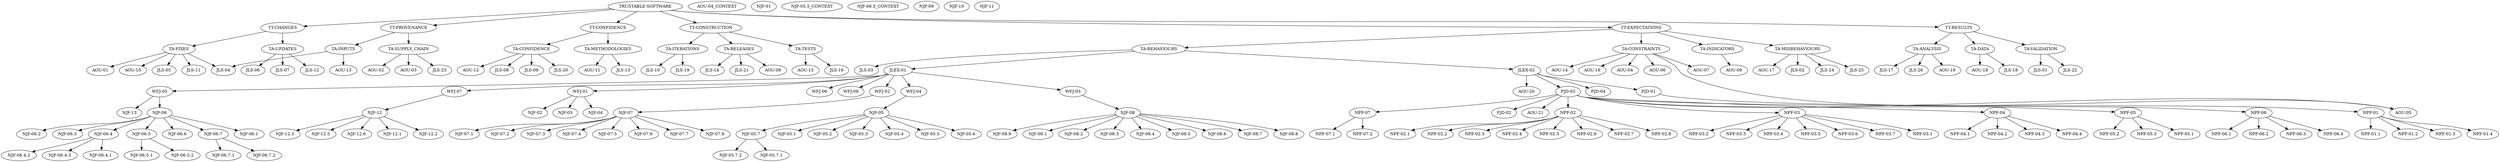 # This file is automatically generated by dotstop and should not be edited manually.
# Generated using trustable 2025.7.23.

digraph G {
"TT-CHANGES" [sha=e276949659e77f8f453a9b32798f607abdfda44450bb10bfbca7a20d68835f7a];
"AOU-01" [sha="0f00a2c7c6ef352a52c2e9e2c45102c97e8906fa5f0e7ddfcbc252af551cd179"];
"AOU-02" [sha=e8e0ae5f062d031ce5517f939a2223198e9cc8f12aba943f42f01f5def05d1a2];
"AOU-03" [sha="9175975af29dcb8a7c94a1b4bf18a4f36f6ffac904351c6dd84bcbb7ee4abd9b"];
"AOU-04" [sha="9a5f50d14e036a085c64e954936bd579f4fd7d816aaddedb39da34095877e82b"];
"AOU-04_CONTEXT" [sha="466c72fcf27a1cbf322c3c4086cc7cf19825b314236567372289204616d2d56a"];
"AOU-05" [sha=ff2205fede4cc18efe9162008881729cf37fb3f5b0a41ff3d9143aca9d656ad3];
"AOU-06" [sha="20799cb377d8ad56d8bb6231c7246d2fc25c224fad0c9c9b4b83e25710d7a589"];
"AOU-07" [sha=bff000a8ba9254956cdab9045e6f7b38e3019180eb95011cf8541e9928ad8d44];
"AOU-08" [sha=f25753b314cc921d175ffff9be39cf5a43bba651c5bdcba0f172aea02d792b34];
"AOU-09" [sha=adce35b590ac6450379cadba0c6cb38874626134066b06823c3c2d18f7ce2cc7];
"AOU-10" [sha="36eb0304bb55d055e342424424efa617b095b582d1e87d71818095dc1212ece7"];
"AOU-11" [sha="6a5174cee0e66070ab1c39a14c0aede872e56fb928555236ab3bffe1876b7048"];
"AOU-12" [sha="5c0395d5d50b4e0c00d8ad185921cd90e6d8f0037ead16688f0f9db1177daf2a"];
"AOU-13" [sha="35a15d3df4bc1f66e0711bfc33113be2ab568ba2f3dbadfcbd667e8219af3449"];
"AOU-14" [sha="4bff38e002c0df47062d7ab632094ec5ee0377c0230647e7acd54945ea59ddac"];
"AOU-15" [sha=f4d2fdcacc3c3bd743af3ff5c2a08ceb650e59015ed846c35ddb4de104e80cec];
"AOU-16" [sha="4e08bac839cba01a4dc2a794bd2d1254d388945c6b79293684e00b9f8d03f31e"];
"AOU-17" [sha=ce26eef503179bbedca706f43fedc289d8c56580c4b885b3abab440d2de25870];
"AOU-18" [sha="672193d261861effb34f845d6e3421f47ce85e79d7ef34f62ce5c10bef68e796"];
"AOU-19" [sha="877c346448621a81b2d1418e610575bfcd556d2f56a14f23f289b90828907928"];
"AOU-20" [sha="d17ea5c6a3f07b516abc7c51d4b15b1a130a28602fbd4eb6872006a2e5f939d0"];
"AOU-21" [sha="d1712fcf7a0a00659021a69784f697b5d7b404aeadb7be66553218ba2e6c0bf7"];
"JLEX-01" [sha="1cd16efee6db392909248a77c773e0c5aa76b4c05001ab0b981201004f2162b0"];
"JLEX-02" [sha=f40046dae47252d62f28c935db90460772263ced0fa9ed1a5e1383436b89daa9];
"JLS-01" [sha=dce41089598ceff4a3ce3df7a8d3d16183346b785d791d60c8292f51c055946d];
"JLS-02" [sha=c9e0a37da8c4966962eb93e415e4f0ece9a7d5bfb1fa92a1d0fdcbc1609792af];
"JLS-03" [sha=ada5a3ba5276cb99217751c67b424cdbd3622f82eb1126f08d425b641e1616e7];
"JLS-04" [sha=b94e4184cbcedf757d2ddcba96fa81e7274e7631eac355602fdd668c707a696d];
"JLS-05" [sha="1db1db9bb019291ccb0a896433d906206681c77d1d84aefffd9e965eda6a4dfe"];
"JLS-06" [sha="76f6dc3eb872223fd59c12baaafd9abe0f801e55767827d764c7d1dbe072c19c"];
"JLS-07" [sha="63c8c395f271d9d0d26be1111bc84a9cb671646503c14f24faad2bc9a751cda3"];
"JLS-08" [sha=cceeec93241b6d6ee80fc01c0af03b9d7737fb352e1ddcd98d04a45d75334f79];
"JLS-09" [sha="346ab52001e8e72c738145a5a8b8f41094a1b873c509eff1d0d25003e066cd56"];
"JLS-10" [sha=f1306e4884f5b881acf63d5525bb90fffc88039c8454a3184bf9ce6391690903];
"JLS-11" [sha="87b8d1dde6f1f4ebf33e0ebb873abf969064a8c4c70583c94c63652a877ad73e"];
"JLS-12" [sha=fe6e433c6cd5259216af447e7122d17ad446a0b37ee957eb9822e381865fe32e];
"JLS-13" [sha=e6e7c777b9cadcc65d12fc5782cf21fc688e494024bfb186ae7c20db6a46462a];
"JLS-14" [sha=e94a75986187fec162e8bd7fd270dbf2aae329dd7d8660df63521637b982286a];
"JLS-16" [sha=cb91a56d69836efd4982b2268e204394ae83a694605dc94b71f3ed0c66890329];
"JLS-17" [sha=c527a605b2ae7a54ab429bb8e554263bab5a562394f5ba73305aa490f7351c83];
"JLS-18" [sha="58788ef0ea0b9fba710e806de3f255da6c12fbbd12fa7edad07e65c2dbdedf94"];
"JLS-19" [sha=ac20a2570ed1ca6c0d93ad40f6d93cbac24648b73c144fcb7c92e65ebd2ef411];
"JLS-20" [sha="33dc0295a6524876c9b641b6ce685c1ddc90f01d780fb76d449c01b51fdc042a"];
"JLS-21" [sha="742c39b2ba811494cd8cb40199c9a8a0c22c2b29650d6b2e546c21f7bce50ceb"];
"JLS-22" [sha="252e58151a45b158bae379ceb08aadb6e587e505aac67f2ecc18e43040a1d1de"];
"JLS-23" [sha=cfd7cb4aa93fbb758807ffe106f96e7b82327ab4d758e69e1f62196c3bc86bd2];
"JLS-24" [sha=b16224d3ab676c00b313ae91760072d92aed9f20da99b363621effa3e033e012];
"JLS-25" [sha="8bb517191450f370679dbafd85342e1bbcf797cc84f2a6f1fc119568b534d5e0"];
"JLS-26" [sha=cf1b73b375697ee56d9788aab79ed01b2730b126a2cc4d7041c9525113e7ed7c];
"NJF-01" [sha="548dc86014e093974f68660942daa231271496a471885bbed092a375b3079bd8"];
"NJF-02" [sha="6ea015646d696e3f014390ff41612eab66ac940f20cf27ce933cbadf8482d526"];
"NJF-03" [sha="4bd1f8210b7bba9a248055a437f377d9da0b7576c5e3ed053606cf8b5b2febe3"];
"NJF-04" [sha="72bdd7cdc074bb0663c90bcd892fd7a19b938b1b45c7be35907c1e14629065a6"];
"NJF-05" [sha="03a865b41d58662602bc76ec1321efe792fce5537ffad1a1d28563b5a1578db5"];
"NJF-05.1" [sha="9c02b8f95f1d0e9ed47b74187b5fb436e56265dc9f565a39ab76cbe7d584b381"];
"NJF-05.2" [sha="172f35b9a992dac0ef88f7f817607f1214c9f07e073bb6fba4c4244c00dc42e4"];
"NJF-05.3" [sha="be8090cef51e0ffbfa153db7b936e09c6a3fd6622bc7c97bc9aa754511e6bcbc"];
"NJF-05.4" [sha="dc0171e8cda48d88cfdaf0a49f7415a61b4b5ae5674c225036f1f1232820384d"];
"NJF-05.5" [sha="f07eb697ba3aafb6d57d4d133530ef18fcf24d38b328d94a50c87cf8688d92ae"];
"NJF-05.5_CONTEXT" [sha="2eb79156ba6fdfe9201083ee180c5ffb968462e47e62c5af61da4501d6cc5271"];
"NJF-05.6" [sha="bac7fe917281dcfbe508dbcf3bd8f5f306c6d3accae9c483fdfb16d6dd4d421c"];
"NJF-05.7" [sha="76c90a33905d4e4f619bbb7e61ec5111eaae55294bda658648256fba600db783"];
"NJF-05.7.1" [sha="3c5a03f59a34ba3256fe26fa0526b916f515c2c18bdb35b6b8f5d85b854c0a2f"];
"NJF-05.7.2" [sha="4c67f4bd9f952d63278902687a1d1ecbe7dd1665f0a75aa837c32f9f1cad7977"];
"NJF-06" [sha="c0045fd9c304e208eef0d24cbf095df06e29625f2cf2ecf3e6a7a697d92afbab"];
"NJF-06.1" [sha="e27d98ac06cc4c5eab2af9068f70fa0ce2ef6535ef4e7325d13aa185c1f1dbc9"];
"NJF-06.2" [sha="9b4726beceff80b02496e4e3b9515a0f442503f6516aa546035b386b3c91ec12"];
"NJF-06.3" [sha="d96167055bf83441a0939f54fee142051f8e101c0747b2edcda78000d426e1ab"];
"NJF-06.4" [sha="6b7e35a8d2349198ef04ee6cf75fbe5191fa930cafdacdaffbdcb2a2abda467e"];
"NJF-06.4.1" [sha="405aaa29d7872555dc4e56fe9b7001cfea974ac241ab30c3aa48cef1fb559034"];
"NJF-06.4.2" [sha="9c484d1ef9005cf5caae4f2ee354813fd759b79dc044fb470e1a4690d251d31f"];
"NJF-06.4.3" [sha="830f22381cfb030c8ba18471cbeb6ff29e7d56b61ff504ad5b4978d63b971dbc"];
"NJF-06.5" [sha="58f3c6b84c42ef8cd41061cb5740fa90d4fed0686e49e9d9799bf51f14b48391"];
"NJF-06.5.1" [sha="8b9ca021bd30bf676f738052ee62191f75a180ce6d1895cf9e9c9117caea3cea"];
"NJF-06.5.2" [sha="c3a826ce79831cfea743c3266ab67c23ca4f4b8cc5f28ce7568d4a143a7d223e"];
"NJF-06.5_CONTEXT" [sha="ceda4128f447965a4548cf10f05866fd27e81bd85cdb6029663a93f8261b94af"];
"NJF-06.6" [sha="8e27724820113d6b22ce65529d2552de1040ff4e9bb27a1a3e9baa9728b9f1ce"];
"NJF-06.7" [sha="fc4ecc622f6d4a920ceed31d43cb3f51011f4f2a6f8abfcf84d419b7a37c4054"];
"NJF-06.7.1" [sha="3c2bdd189b430e001333e8faa8a955dc2b38daf46f8106366cea31abf6f0d668"];
"NJF-06.7.2" [sha="f1552b1bc992c1901bde9767e1ccd2685f57615acf631f0891c82a48c7c006cf"];
"NJF-07" [sha="187732eb19d80f473b6ad181a2959fbe96b4fc8eefdd4b269f4ea0865970b6e4"];
"NJF-07.1" [sha="55d614153a4279112da50d50c5186cf0a0c7b9137458cfb885aba4356cdea3e1"];
"NJF-07.2" [sha="26759a8f444be1dbb077613ab9e77b88d06a86abe5ab90818b0300c00478cc1f"];
"NJF-07.3" [sha="f848d075a7efd0e8a3d056dfc0d75d90b68dd2fc4cf5fa4a545151961b98015e"];
"NJF-07.4" [sha="6b03a26d8cd2e697c54a09ded86479d628caa35e6a563ea183d14309cb59fe54"];
"NJF-07.5" [sha="e8566d114f95cb2b565dd857c7f4ee96f8124451267766557cf179b23898517d"];
"NJF-07.6" [sha="8482d9045c9f1cb7cbbd4a4fe6542d7712368112115e2efa87e2d4a6e4cdf0a5"];
"NJF-07.7" [sha="0e2809c9bf9a2973ed8ac804e6013757d1d37e8b32abeb1e4ff72eb0adb567c4"];
"NJF-07.8" [sha="bbacca70742da39fa0d8e601569f0f665d8325e47c35bef3740a7a15ef2b9800"];
"NJF-08" [sha="0d57eb6a9242045903da75764d616751477a215caedbf578344037a0b06676ee"];
"NJF-08.1" [sha="11356b6386148634facf1c0256a27674024d1ba87047eccc5e36ca1f98521524"];
"NJF-08.2" [sha="6ee61a26db3346d62f7fb3f478f6719a40064a3276bf74420044223590f91b34"];
"NJF-08.3" [sha="04003897c08f342a96aaf3555f95bb2a8b424676b3962b99f8bccd2dd6886219"];
"NJF-08.4" [sha="bfe62c43db172af49e718b18db6a04c4e42c9097b4a9765dd8ae3715ced42748"];
"NJF-08.5" [sha="f2b61e77e5b3b8c9ffd1eb5306757f83ba7df7a403a63b176922609f3e5612e8"];
"NJF-08.6" [sha="97c455dbc819102f6f02335b41afa7b39fff8da7f5ab256a1e71aff70c667b1c"];
"NJF-08.7" [sha="487789064cb51388bf32b6df58487b7981d304a7656cb2541285a2759d29b36b"];
"NJF-08.8" [sha="b19bf6a231816418bb16e0c1cf437db461c509605184f446d3cb1716e3f57e38"];
"NJF-08.9" [sha="cb19d5ab85029e5e062eb22e8237502eaee780b7d7820837ffad4c97b59cdee7"];
"NJF-09" [sha="737af2832d241807f71cbe8f7c5d0fdf9af1322a2455fcf5a24e1bec3ac38558"];
"NJF-10" [sha="6111e294c10958075e73d1b91a6e7d341a79bad685041ceae956b5a4d97406b6"];
"NJF-11" [sha="62e6deaf2a0a6f5a8446fe955cf8c976889cbc9762ced8e6203ee4edc48418a3"];
"NJF-12" [sha="b32df413dc8445568361e6e6d17bc546418d4b87c5d11fbcde6c964c1888bf77"];
"NJF-12.1" [sha="a674cbf274a4ca36b7a255bc97a38ccf27e2b1fed4bd864f2fc520641a3cd2b6"];
"NJF-12.2" [sha="c1425f1a9c00762fbb2d3b0a102517f7b4ac11d0263d72bf37a55acf660b1978"];
"NJF-12.3" [sha="1c39b3e2957dfe427fed733cc11c4809fe462f2a84dd8c2d3e9f9f403381b87a"];
"NJF-12.5" [sha="617050b4d32fe1d77f314b6b0847f0b227e5e74eee661543574d0eb1e61229aa"];
"NJF-12.6" [sha="11022773b489e300e2c1c1dceb723454474cfbeb4f0b7eeffe68f2be170a6eeb"];
"NJF-13" [sha="98ebeb19c546dc79927ac6fc525bacdce9d8232ecb51a5400788de31bfe58ff2"];
"NPF-01" [sha="2901988de4ad14d84c452798ecad5e36d6504a003d47a4939e54dca3d8261762"];
"NPF-01.1" [sha="17257d31617eb053f59eedc9f59e2ab7bf0f8dad653382b3be305179f11b397e"];
"NPF-01.2" [sha="e228d62eecd258043ef008453871bb91e537ad86b9c6ca31f922098a9227625c"];
"NPF-01.3" [sha="8ebaa095edb88fbf6be220eeca7ff9b38763bd1120f04619b0764129e98a4f10"];
"NPF-01.4" [sha="87846a5b24172faef5c00209678787d42376c792ee7ad86b6b983dd08b08d6b4"];
"NPF-02" [sha="41e403fe2574dd140edd75d7a6d9f4a288cb8b9d75951580307509c82909f0cc"];
"NPF-02.1" [sha="b3dda5fff206ce6e93a744e360413efa27005d379c0e08b846f2dfdbcc72d1da"];
"NPF-02.2" [sha="cea5dddd5bfcc64d8339f314a9814080ee67cb9cd6cb07c9b908c56469d88f42"];
"NPF-02.3" [sha="124ac652a17e1b49ad60bdc75ee5721f4e373d8ecf4b07e85eb9cdcb35ad8dca"];
"NPF-02.4" [sha="d276f710dcbeae89cdb625e87df5d4d028759eca117d44bca852180222097dcd"];
"NPF-02.5" [sha="82fe32a9ed298c7a4376ea13ff8d6241c4d7e117f4929f3d9dfe430cf5cd9498"];
"NPF-02.6" [sha="4917c952d729adea10df55cf430fec37ea812573c6d794ca2917d13495dadf6d"];
"NPF-02.7" [sha="bb3307c917594a152c13de27f853443a54a6f00a807ac66f7ce3d27f8b9b2b46"];
"NPF-02.8" [sha="cc2072fbbacd97c4cb545d54f36bc5415be139973d3927570d6aaab40513378d"];
"NPF-03" [sha="106ab82526356d9f76e56d03260ec8aef025d82e732ec1407b83f7459641f513"];
"NPF-03.1" [sha="01df39e92c5cbd53682f52b32a533f085d5211bc245f4fef767350427087acea"];
"NPF-03.2" [sha="4503740220bfec9a6350540000b3e3996eede1ffcb369dd7c417bf50e235ae10"];
"NPF-03.3" [sha="a15eb546556faef039cad755a34be09d2fd6ee2ea486e3b6ca8db47e1daab710"];
"NPF-03.4" [sha="cfd34a8c4731459dc9c9023b3819461ad04afd17501b4be61c18f4893810af6f"];
"NPF-03.5" [sha="db88ab61e0e0f5400586325c68550bec0fdbec7bf9ebef1b19c2616c3cae6338"];
"NPF-03.6" [sha="09cae32fea0c803150a25fb9d36e3f9e9cab405d468fc3e275da864d0f4049a9"];
"NPF-03.7" [sha="1839020c28db51204c7d669cf8408a403b0f65d9d40b4ce0db0c52b9ca5309bb"];
"NPF-04" [sha="60e5e97a864928518ce07d779ac9fc9130d06f82b680b986bbf73054fc52affe"];
"NPF-04.1" [sha="69f785ba9348217f97348b9f96247e25b3b9213745cc0187e20b08c2c6291143"];
"NPF-04.2" [sha="23fc9e58fd0396994b33e2195ebf9a606d4df9e7d052a741d645a26007aa80eb"];
"NPF-04.3" [sha="e400cc6ebfcbf6de07a97af69baf44058efb9a7d559315d5d833987236141eae"];
"NPF-04.4" [sha="c4d68c6940c198521b0d85b7c910833646bbc0597025b3d181d2ea903de77517"];
"NPF-05" [sha="466ccbd80e4e29218a1a3789ca99e5a1b60ec5fe6e12b37a454c5c7c20d24973"];
"NPF-05.1" [sha="7972748f0fc78224ef09757ee3b8e68dfdf400637f8da891f616d9387b94744f"];
"NPF-05.2" [sha="d19ce1210b9775c82db050b9f08ee6f805ee56bdfeeb89c36614784222261036"];
"NPF-05.3" [sha="a143a6d2343ae469ae01a672706b2c6136e52ecef29b7791e7f96d3adeddee04"];
"NPF-06" [sha="9c8fac55c919707b5a1d7804036a4ccc7d3bcc9ba651b9524454581a52dbd77e"];
"NPF-06.1" [sha="d81fa9d29b70d5cce98118fa82f700b70dd78f2d7f6c266552d76deabd273af8"];
"NPF-06.2" [sha="6ad4d7ab66419db2f1b8f18462bae68478fec227f07abd6a65069251f5558d5a"];
"NPF-06.3" [sha="d74364c6eb2c3eeede3c3f132c6c4ce4493c1971ade75e5a030fbfd9e1c11f5a"];
"NPF-06.4" [sha="86cc838833cabcad168c049508f6eadebace6ad730dbc0e40cfd37f1fbe10f0a"];
"NPF-07" [sha="60dcc75d9bb21fa3e8ba2d80c3e12bda2a51f33ab7755cea9170a7ae96050b63"];
"NPF-07.1" [sha="45b9e2cb7f5ede285a0007ff4f17a023530f557dbe2b1e2bbc299ad5f2bcf4b9"];
"NPF-07.2" [sha="85bac5eae5173e89bdc67c8c724fbc40b57d69797d31bf1f0c5c798b7a148f0d"];
"PJD-01" [sha="9b2099ad82514f2de78b9509e0b3c193054374185de1beacbce359729928d8e6"];
"PJD-02" [sha="2ad95a7543626869ed3195b95256c03a991df49e51acc6b54513a1ed32d63dc8"];
"PJD-03" [sha=fcc8152c7a04032d91becabc5577409773b64c381d09bdab7be954ca1916db64];
"PJD-04" [sha="25e50bc1c4e96bc333adb2b1a3f5801228364f033cf2d5e18897da90da5e3fcd"];
"TA-ANALYSIS" [sha="76cb774300c75d7b6a24c872fe691f2f0cd1d36cc4a2493e835f6b861bc79c34"];
"TA-BEHAVIOURS" [sha="3ec27e29aa991978efe6a56267b98c2a08b27a4aff693d5cf2b01dfe72276570"];
"TA-CONFIDENCE" [sha=afda09331b2fc3b8d9b1cd921bee66251a65e5543a473c61eb03f9ea11d57eb5];
"TA-CONSTRAINTS" [sha=cdee0ae34c33110044975efc981e4ac4d63d824aaaac78233b1f3828ef070da3];
"TA-DATA" [sha="796e4b5851340906568a47c4436c1fa67ca1c48c98a8b6a16b19283d04cea799"];
"TA-FIXES" [sha="08f069034d1399c43c4321c5f05de72125f4155a8b68b9bbb2029cb679e6ad48"];
"TA-INDICATORS" [sha=a5392ef1e3e40d82ef9a304d1304bf007fa85d961ab8ea268231cb212d763477];
"TA-INPUTS" [sha="6edcb6e0ea0a918f611d6644da7a28dd5c924a210984cd913e7ff558677a6ea6"];
"TA-ITERATIONS" [sha=c445bfe866db71df67d4e87353d674b62abce19b52048fac37284d8065d67678];
"TA-METHODOLOGIES" [sha=d24f6055c79268b1f6e4bdf73951719f192d6f492a7376f85b349a95ccb2a319];
"TA-MISBEHAVIOURS" [sha=d24fcdeee0ae0fa696f272dc39c8e9e37cce7fb9b2cfd07bcd1451b765be5c6e];
"TA-RELEASES" [sha="3c924109e9916fb154eadbc2d733a8413ae551a1282b73de389b9ad7540a4e75"];
"TA-SUPPLY_CHAIN" [sha="0629a5a339322874ad3d51c0c14219ede72195bf514abac82c95ebc3a685ae2c"];
"TA-TESTS" [sha=afa5e61fc86f70f99f6c60b4f2b51ba7d486705f197048a7dc3fc8fea225385c];
"TA-UPDATES" [sha="9f0554c79d125a37c7e68b9efbb022dc4853a3e2f87c7d224d30c51f5b9b8435"];
"TA-VALIDATION" [sha="20f6d87b89d9fbffe427a734ab70906c26ad787e53032a8c4f4d599227704be6"];
"TRUSTABLE-SOFTWARE" [sha="6513a163e6eac72c930253e4bc0404be5ea625d1dec436104991a565df4baaa3"];
"TT-CONFIDENCE" [sha="507f0a905667e1d91265a4e577534eb51ebc0b3e84ffc1956cd0d80dc61b6d3a"];
"TT-CONSTRUCTION" [sha="3752c6a34c0cc3ef905e000e635a7373748976744f3d1f75f1c2ed172366e350"];
"TT-EXPECTATIONS" [sha="362eb86c872fb76b2a1075ff978252112bbad0a5fb3041895381f8c76b64c5e6"];
"TT-PROVENANCE" [sha="4607bf9c0527508673fa37c110b9cf5f2ff0567c324cf728623f1e8ff094be32"];
"TT-RESULTS" [sha="382987171ac6dc0d1114f5c0dbb77452300c14596514bbab126ae1f7d1bbb842"];
"WFJ-01" [sha=f826a622e19578c15e165ae5d6b1e31f8ec850140a2f1ccaf513f850919d33ee];
"WFJ-02" [sha=a3928233d7b8f5803696e469a337d19072680a06480a898471928b5ebe55d98b];
"WFJ-03" [sha="761472e4e063ce91d94004e258aa652b5352abb41e8f06ffe20eaeaf10773e1b"];
"WFJ-04" [sha=b3f70654d2af3deb23a1ae36f98c74bf0407fdc096e4c0cd3b237656f48caae3];
"WFJ-05" [sha=b69dab4f37d6ba3456e2e5cdd7ee876bac9adfe41867e5d34466a6f378d5330b];
"WFJ-06" [sha="4d2cce160d2ba9411250ecafed7860f1dd61974ad3cbde9e06a47b3160b5df82"];
"WFJ-07" [sha=d5574f1c3e4d3c15c6d5bc517cfa4f345f06625fb1688a185a1dcc22e7149df7];
"WFJ-08" [sha="6897f40df85da4d74a61476dc4403d56c6df324a3c6fe9bd984a6d20941e479c"];
"TT-CHANGES" -> "TA-FIXES" [sha=d9dc2ad1dcbfde839249e8df9eb89ef978bdfee7b7b4933fae12e10cbc91762b];
"TT-CHANGES" -> "TA-UPDATES" [sha=f8948db2f344f4cdd5bdc71dc54e63b446f40af09235c37f5d5cf59dcfdfbfa0];
"JLEX-01" -> "WFJ-01" [sha="11b32bc907d7d32480c79e5254b00d0085e0c0004cc6e6a181956193b4b2994c"];
"JLEX-01" -> "WFJ-02" [sha="2aff8463b59cb1ad59ad3c2030c56df5310d89a481b74ee57bcd51301301a554"];
"JLEX-01" -> "WFJ-03" [sha="42bbbf1cf290f97754ead132781123cecac0c82fd7c64bd573482ff7b9c4d977"];
"JLEX-01" -> "WFJ-04" [sha=cf884c5fda5afcab2344ddcbe104e150af10a928c489253766e5110d4dda0c00];
"JLEX-01" -> "WFJ-05" [sha="38075a8b1ad506173bbbe9a75569e3ecb8fa83c791813aeef538dbb96fffaf44"];
"JLEX-01" -> "WFJ-06" [sha=c4e0b72ab4cfa28cbe062b6e9f2fec5ddf3269da84b469635c041595605fd7e2];
"JLEX-01" -> "WFJ-07" [sha="3a340a4a30452bfd3149680d4f83f136f7f71237c7cfa16d38e9a4ac6b58a512"];
"JLEX-01" -> "WFJ-08" [sha="80844115bccc3a6e031decd0d622bb577e62b2c02a991de38a86092a451f2f66"];
"JLEX-02" -> "PJD-01" [sha="68498a21fedc131c632ea01e9940e3e31ddce311abcccb2326c12961512324aa"];
"JLEX-02" -> "PJD-03" [sha="85f84739619779248e1d3008f46a076fd8402b1f49b57c2c0bc7d061ac16dd85"];
"JLEX-02" -> "PJD-04" [sha="84f956bf41555299836b5dcdfb0b8eaafdff04c1582f2ce6fead72f383be1aaa"];
"JLEX-02" -> "AOU-20" [sha="b947b86ce84de570c277c206b4ba9dbbe7de0e3f71eb04e7d64eda4537ce5c18"];
"NJF-05" -> "NJF-05.1" [sha="05348afa175a4660f04bc0ac52fb14753af07acc3f62bb6a5309bbf9114a2110"];
"NJF-05" -> "NJF-05.2" [sha="a78527f08dba706b3ac22d9721f746f687ad81dfc9df5a7700625c7ff964b0f1"];
"NJF-05" -> "NJF-05.3" [sha="79b6420d97afeaf3838359a84be73b6c9d21f1e8c78ef9ef2cc6619d35e198f3"];
"NJF-05" -> "NJF-05.4" [sha="0c65e0ee65a59e48fb27d23657e81991bc7d113c61e1b2de0b729f16daab644f"];
"NJF-05" -> "NJF-05.5" [sha="132c0af8afd6315f760a7fe31648bbfb266abdda4accbb062d7fe9cc6757086c"];
"NJF-05" -> "NJF-05.6" [sha="fb5d80d658cf7419ad504d09f4c906c575e97d58f78bdf77f3b7e28796e7d783"];
"NJF-05" -> "NJF-05.7" [sha="0752b6fde78b30747ad945074509664220e408751191a432891b012b7b264a17"];
"NJF-05.7" -> "NJF-05.7.1" [sha="1574b667671beb106d90ab9b271c7b427b457001237c1fe4c611d21c1b4f51a5"];
"NJF-05.7" -> "NJF-05.7.2" [sha="c251be714d3fb6c41757c85738a7484726745f3c523663e121eb40a180b7f5a7"];
"NJF-06" -> "NJF-06.1" [sha="80e228e2ed380f48e691e5516764d666e074736f913f7482e6c2c0e43fb3792a"];
"NJF-06" -> "NJF-06.2" [sha="95b2d686865e9dba9bee2be3768557f6905e6b2675a0efb55bdbf5b2aae6fc65"];
"NJF-06" -> "NJF-06.3" [sha="2994c95618432d4abf2695775d6aee747f7c527e6df1cf4887898273dd7c41b7"];
"NJF-06" -> "NJF-06.4" [sha="aec981ed17b9b23ebd809122d8fd5d276624b55107298faac6788594c7421b15"];
"NJF-06" -> "NJF-06.5" [sha="bf35b17b04f1897ca9cfc4d8a7cd7e6ebe5cbbe2a0cd14526d8b2f8941a51824"];
"NJF-06" -> "NJF-06.6" [sha="8da992a6bb39172ea45fc1b880121987c637c53fe562487e201f84520369adf1"];
"NJF-06" -> "NJF-06.7" [sha="a01b7e6a9bd301fcfe13beea3d1602210244f5f3d2de348d5233f9e0b24584a6"];
"NJF-06.4" -> "NJF-06.4.1" [sha="b01406356bc5aae7904e78201fab9e3c369ca39283eeabb00ef86fcd1af81628"];
"NJF-06.4" -> "NJF-06.4.2" [sha="158172e866a77da9c70cbab9c1a61921dafb25e29a5cd8d9c3fe5bcdf15ab47c"];
"NJF-06.4" -> "NJF-06.4.3" [sha="fb0041b3763ae322685954685ca786758131399a062a785574544bb52424a024"];
"NJF-06.5" -> "NJF-06.5.1" [sha="fc0bfae84fdbb03dc8b6ad998be0177246f5c682bc9c6ae57575ab4c935a9ce3"];
"NJF-06.5" -> "NJF-06.5.2" [sha="d5569e956ed2b0d3f525689bece7ac9288569d84e0e22899a364bd911f7719fe"];
"NJF-06.7" -> "NJF-06.7.1" [sha="0871da49bfb6899b6f06531b34c0b5688b4e536370d5f4b6111841e0c5ada02f"];
"NJF-06.7" -> "NJF-06.7.2" [sha="f61891fd58eedd99a89123f587ab92ffc0031fa6f8117998f8b6661aab3177b9"];
"NJF-07" -> "NJF-07.1" [sha="1128cc6e5480d3725aaa37b42ccd78988940f61e5568d9adb20aca167e41e0da"];
"NJF-07" -> "NJF-07.2" [sha="abb047c901a6547122aed8d47043588b9e7d5f4b6ab5f982d2ef0a2f535fadfb"];
"NJF-07" -> "NJF-07.3" [sha="3585861b5e53bbf4ae11fa0215f45e4634069ac723af7014bf67ed61c8e9dc99"];
"NJF-07" -> "NJF-07.4" [sha="3ecdd4d25bd59c5fd936281576f4ce023b3f15368d6427d154bc25c52d17e4e3"];
"NJF-07" -> "NJF-07.5" [sha="d845ee8e44fc50c7860ad0ea4e45413e475f80d0654c724a64178c4c620191b3"];
"NJF-07" -> "NJF-07.7" [sha="dc9c9c7f9c57528f6c374755f9ed2e9fcaea16e6ba86cd0155175e4f976565a4"];
"NJF-07" -> "NJF-07.6" [sha="c5b49e22c215af56c57f80f20b75981d7fd4d900a56921bf749c4b637e19c6ad"];
"NJF-07" -> "NJF-07.8" [sha="b9932dbc8a10513f16b34ff990489199bb2cb983390328d126450709c20a8ee5"];
"NJF-08" -> "NJF-08.1" [sha="07b82c43480ff1bc6fa40e12cf3c683ac0f325fdabb7e9fcec119c93d4092ad1"];
"NJF-08" -> "NJF-08.2" [sha="ccb4af6360e3bb15ccdb2765a2bbfd83f3dfce714b486c8380313dbdeaca9da2"];
"NJF-08" -> "NJF-08.3" [sha="a375b6167407d74251ff115582349d1607dba60202311a314b24e3e93f58cae5"];
"NJF-08" -> "NJF-08.4" [sha="a385bcfb290b065c7f7056a39379171746b4a093df4c32254e4038134edb8fe8"];
"NJF-08" -> "NJF-08.5" [sha="4c6cf0a968a6acde00b35b5a3208d7b5018d11f2921bb33315fa0d29c661d21f"];
"NJF-08" -> "NJF-08.6" [sha="9aa3893617810dcaa38d0d8a1db8427d2da6ad80e4d742cc11860d29e8117162"];
"NJF-08" -> "NJF-08.7" [sha="f1d96f513fce39d0dee8d1b539d8638323b054bfb9e83d7c30d7cb1989e7827a"];
"NJF-08" -> "NJF-08.8" [sha="f7a1eceed3eb8da5d64b2957dbd091fbe1ebd3e96018347897085e7a3e8e471b"];
"NJF-08" -> "NJF-08.9" [sha="e97225da45635a8b6253c2c7b965b3293f09c90e777bc4b437bd2b5a231cb2de"];
"NJF-12" -> "NJF-12.1" [sha="e8a1ecdb2b9c4c9b3913d3dcb817aed3b7e9ff8c9e3cd73e1b3f8266738bdb50"];
"NJF-12" -> "NJF-12.2" [sha="5cf23fc24541ce1845c0899245620913c9939bd44bce6013d2adaea6b95b80df"];
"NJF-12" -> "NJF-12.3" [sha="40d00d9cb85016409ea48bf11c0a7824291c40b04f1e648e01938b3789cccd67"];
"NJF-12" -> "NJF-12.5" [sha="05d1951c1b9c63e9655ba3c0c4a49a1f82e2783aacc14c02bb980734777fd9d8"];
"NJF-12" -> "NJF-12.6" [sha="6b297494f88a48939e1ebf94f583778e4f059768f278f9553337b3fed542e3cf"];
"NPF-01" -> "NPF-01.1" [sha="1ed82ec30ff344a4ad557def3adb08258c1aacdd9b547872542ed6e123812dba"];
"NPF-01" -> "NPF-01.2" [sha="5a0266ba21a00bbddb092bf6be51bf186792ced77647748ca1fbb7f03a29f75b"];
"NPF-01" -> "NPF-01.3" [sha="c97acccaf495dcac221f13d9c9efa5750e54d15b16c18afe2d4f6eda1b48ce1d"];
"NPF-01" -> "NPF-01.4" [sha="44254213ddc3ad5a0ca4fabacbe6d3d1affdbb72de9e75cb22e16cde6c7c0e81"];
"NPF-02" -> "NPF-02.1" [sha="e585c16ea12ceba7e45349a863dda48dfdb8c538a8a89c7bac005a22659bcf67"];
"NPF-02" -> "NPF-02.2" [sha="740436159f539a20592e3a125ac53fb803f7308cef6427960ff8a5a240c3b1e9"];
"NPF-02" -> "NPF-02.3" [sha="8bbb8434d35dbabef9aed3b259bc18c2948bfb939f4a16c687d6398a56edb33c"];
"NPF-02" -> "NPF-02.4" [sha="a9c9ff12fff921cf4ca7ec48e47c36d6f5d1793280ed83979c1760450a2d075c"];
"NPF-02" -> "NPF-02.5" [sha="e49f51da6cff1776cb5ae9334e965936ad8bf03f121f67959fc0e72082de38b1"];
"NPF-02" -> "NPF-02.6" [sha="f9f443867b2d409022886cdbe313eba558c3eec74c651060c8bc4b2341191a11"];
"NPF-02" -> "NPF-02.7" [sha="892124444a73560a57b10331105799a41c3b4412ccef33b7c5d482a44668b7c9"];
"NPF-02" -> "NPF-02.8" [sha="4761f7058756c1442363d34153090e64620ffec37e654a4ddc5ab6b2a0b7f5d2"];
"NPF-03" -> "NPF-03.1" [sha="3381ff8d6767c4c112dea54eac85b442c295de22f4820b38f7f7e7e5f619b1e7"];
"NPF-03" -> "NPF-03.2" [sha="1ff53239760c6426e1bde2b89c331777fe84079a9522cc6d585cbe675ec73b7e"];
"NPF-03" -> "NPF-03.3" [sha="e0274a4aa11bf7e56e1cb111e451b62c156764568b4c7c34371cf93a7773c917"];
"NPF-03" -> "NPF-03.4" [sha="4370c109669cc313ca7e9dccfc9779699c334dee4bc048c3c4f2c181dec30422"];
"NPF-03" -> "NPF-03.5" [sha="56def8fcbf683620568a7418c081a66af1eed9cde258722423a8eecf25e50f78"];
"NPF-03" -> "NPF-03.6" [sha="38f040654c11539a3b40e163e47f1376ad897a9dc7c5aad33a0a8857eaa237c4"];
"NPF-03" -> "NPF-03.7" [sha="9408c9acd90ca8e153bf0045ed6d7a8e55aa2360093051063536eb316169c7bd"];
"NPF-04" -> "NPF-04.1" [sha="3aa28253b8e7aa18bb70e9770c56747830b2ef7cc2493c9fd51174d1ec9d2ac9"];
"NPF-04" -> "NPF-04.2" [sha="7a3eb901b4d08cf88d22feb3cee97fc657f69c2a05674ccc34bc240beba8bc4c"];
"NPF-04" -> "NPF-04.3" [sha="2fad2f3882e079b193606a5572054b808c55534d4d2d7f1bcc7d15914521f6ca"];
"NPF-04" -> "NPF-04.4" [sha="8945a7551af938401ca0f6e14f31dfffd54006d10063f0ace528c528ff80dc90"];
"NPF-05" -> "NPF-05.1" [sha="6a7724f03f063f8f26a82bf32d3df188255db398c0b77ac1357dc54e3c2c4936"];
"NPF-05" -> "NPF-05.2" [sha="114f40606a53c3db1855cd395ea05923500fbb6bdafdc9b789d7f6912ae381a4"];
"NPF-05" -> "NPF-05.3" [sha="ebc924da19728fa082de7b7eb0f475e158ad692d9491164c21a2068d73a125fc"];
"NPF-06" -> "NPF-06.1" [sha="89c07cc7d98e87e92bb36b904d0a7871f92ea73edc28a85d50e8330a4215c28e"];
"NPF-06" -> "NPF-06.2" [sha="e70a4b33ab3b17341b030dcdbb21d65465984fa8dcba120e515fc3b72bff2cfc"];
"NPF-06" -> "NPF-06.3" [sha="b839c997ff91c73ed3912c2587603602b6e71ecc946c1ab7747f5869c0937c42"];
"NPF-06" -> "NPF-06.4" [sha="54f50e706e9efd7c7850f9e16f803522f016308a7eaeb436f41c62c877bada07"];
"NPF-07" -> "NPF-07.1" [sha="4e9d52c62edfcf9d7ce63f2a43169bf08ca74006c4cd2cc135ae6adae0f14be2"];
"NPF-07" -> "NPF-07.2" [sha="96f909184665c1931e931b4d899457f0e860580d0d466f9c5788b0e103d5c232"];
"PJD-01" -> "NPF-01" [sha="42e8865c09d75823bbc873a9cf5b6c4d22a5a2ca50173538985680599af5fc2d"];
"PJD-03" -> "AOU-21" [sha="7ca07bad956c4dfb8fa13e8ae7172e35c0a9ba61925cac3f35a97141d9c1ae81"];
"PJD-03" -> "AOU-05" [sha="3c09e1f568c9e3f35f12077c192b36664177b58450cc18d2ac47c0027c29ce8b"];
"PJD-03" -> "NPF-02" [sha="93bac5a2600a55fab08a83b929b0c413b467c517b5335a64d7b3cf453696f132"];
"PJD-03" -> "NPF-04" [sha="cf8ab9711b44c48641b0eb80aaa89813bfbc1d03d13c0f89303f9d570ff1cd26"];
"PJD-03" -> "NPF-05" [sha="f98b9078f5bc79010b4a1fadee1d11b8c7304b42a86d9b0ed8778f6e805a3189"];
"PJD-03" -> "NPF-06" [sha="485d51a5a36e33e3c058d5e810b4070e20b2b6e833b6f3f3e23a7a5cb8f66567"];
"PJD-03" -> "NPF-07" [sha="d57e01f56da2038315b5bf19f8372f0a5220a64a3c39054c64dfa0095c74add2"];
"PJD-03" -> "NPF-03" [sha="f9e040e4e39bbde5db6927301afa3119c16f8534abb2d5497d1a6e07d4188b33"];
"PJD-03" -> "PJD-02" [sha="34c3d9163590aec428486eef28fa3895a3c425b2ceb826d3c1d592d34eefe14e"];
"TA-ANALYSIS" -> "JLS-17" [sha=eac76c7d417f623d9dd1a220fc0b3ec6e2c2b9e16781eefae6d21dbd35d1402d];
"TA-ANALYSIS" -> "AOU-19" [sha="794dc70c6c38b917155e2755fbbb54b68eeb548675cc7916ffcced8c89cf4a45"];
"TA-ANALYSIS" -> "JLS-26" [sha="250c8c20314a242c1daac1278ef5a96d97bce8d943318430a91ee30580b5b29d"];
"TA-BEHAVIOURS" -> "JLEX-01" [sha="8cd931ef61b7012140344adf54469e943bfc690ee54f12db12777464880061db"];
"TA-BEHAVIOURS" -> "JLEX-02" [sha=cb26451e31a56b1eb51a4d45283ba4a7c6e898efbd045b59cba10d3c6aa093de];
"TA-BEHAVIOURS" -> "JLS-03" [sha=cf9211c07452914cb2d0b455f859b26cb2724423eae5187e8cbfdff06d1b5ba3];
"TA-CONFIDENCE" -> "JLS-08" [sha="506164051180023c8533ea1f6dedf1bad894c3ee6020ff16b002e33b109c2791"];
"TA-CONFIDENCE" -> "JLS-09" [sha="80bbde95fc14f89acf3dad10b3831bc751943fe4a1d79d5cbf4702416c27530f"];
"TA-CONFIDENCE" -> "AOU-12" [sha="5e5d7dc606d53423fbb1f2d5755780c98839bdc2d108704af5ee1aed50403f5e"];
"TA-CONFIDENCE" -> "JLS-20" [sha="1bfd214ab8186a3c095262ae503451b8d71ada8db5b13ecc7b906739a05bc102"];
"TA-CONSTRAINTS" -> "AOU-04" [sha=d945870431e9311e317c6ddcac094825c2a9cbcecad961f4e283114db91cf27e];
"TA-CONSTRAINTS" -> "AOU-05" [sha=f741ce87385dbed50a6582443907645d70790b5fd0d423b18c3a109d400c7ef1];
"TA-CONSTRAINTS" -> "AOU-06" [sha=bb3ac58ca7f67d9676503a6c71660abd650268e02d6773cb57dfa07d0743fb40];
"TA-CONSTRAINTS" -> "AOU-07" [sha="20a82289bbbdf1a9a011afb8b3100c8c14813d36d8bbc019ad017b1b4f4917c7"];
"TA-CONSTRAINTS" -> "AOU-14" [sha="2fbd87f1b62fa9716033289b62dd7ce94d6e6c8ae5af05e788089f0868ad2dd9"];
"TA-CONSTRAINTS" -> "AOU-16" [sha="01c713a52bad483af02c1f84cbc37ff3fa86e59cf62b53ba66d82a07c65b38d3"];
"TA-DATA" -> "JLS-18" [sha=af2567d28552ab32643e995a9c9c9fd73b2208ce3d5255fba333c8ddd28f72a6];
"TA-DATA" -> "AOU-18" [sha="73d7522a8fd85c9a298a2c42e683dad929b4ea95d39ecd9dc697ce6a49f98e47"];
"TA-FIXES" -> "JLS-05" [sha=ed0acae690ee7d09884c0e7516c9d2306c646c7d14423d4b69719e9dfa49dff6];
"TA-FIXES" -> "AOU-01" [sha=e53324d9bd33dad5115d944734a752e98c89066fad91fc0aaef6f190227f3109];
"TA-FIXES" -> "JLS-04" [sha="873b8bbdac8d45772d9b2d46adbafe7ab75b96a45ca12a15b34bdf813b0bb1df"];
"TA-FIXES" -> "JLS-11" [sha=c0e08a276ecbf04e06b17803e5dfbcb39689ccc0a92750caf968b612f64cfe4a];
"TA-FIXES" -> "AOU-10" [sha=aa80be81d48f337c4ccf001a1ae40b617184e7d372bf3bc6750ee39842c427a5];
"TA-INDICATORS" -> "AOU-09" [sha="8f9cd7e96e610e0c19019c21a0fbfc3144bb69730b91e1eeed99bc828d8c7d95"];
"TA-INPUTS" -> "JLS-04" [sha="262db6d430e99ef3a23645c93a1cc5bda1270ceba90b4d8cccb40b1eb85e9860"];
"TA-INPUTS" -> "AOU-13" [sha=acbe0ff6ae16b6bbaf26364429188a3dc19012bfa45eeb79f0aab8c0979c172d];
"TA-ITERATIONS" -> "JLS-10" [sha="6e77b132d4159d65e261e90466537dbf44edc643b44c0671b8c40b994ef08590"];
"TA-ITERATIONS" -> "JLS-19" [sha="9bc13b823f8b49d742b92a8aaf18b8aeb2bb9b0749f4b6dead241af85aea876c"];
"TA-METHODOLOGIES" -> "AOU-11" [sha="2aac71e987a5b6a5d88700e08fe197fbec1e57681f0c3d3f51e59c705b4a0549"];
"TA-METHODOLOGIES" -> "JLS-13" [sha="4e2fb7871a608c98d11b10f4ca4391d69b360419c6a9e1baf7cb40b980fc9e94"];
"TA-MISBEHAVIOURS" -> "JLS-02" [sha="532ddabfefb6664d9731084a44df220d1ebdb9f840760d7c471cf04dfc8e96ef"];
"TA-MISBEHAVIOURS" -> "JLS-24" [sha=e8de01ff7c316debcd96afa4b3b6b62be73522e4531214c18b3ad7eec826275e];
"TA-MISBEHAVIOURS" -> "JLS-25" [sha="56ba396580f90e5a10fd5adfe33864921537d47e21b215a8faf531855af40ecd"];
"TA-MISBEHAVIOURS" -> "AOU-17" [sha=fa9a6619765a642b0ac4e13a62b5415b81830a03073cc126939feddc3330fa58];
"TA-RELEASES" -> "JLS-14" [sha="1202b9934353436fba927de6762cf62a8fc23ab0815a3c06f9d0a77b55830720"];
"TA-RELEASES" -> "JLS-21" [sha="5d57d2b547a841bb31f29034b785d9bec1ffb0e495d80e0e356a54391aa22e1b"];
"TA-RELEASES" -> "AOU-08" [sha="553e265d835b353b298ce4adf3bdf0b81ff777e38bfa3e42f2a465f33e27644e"];
"TA-SUPPLY_CHAIN" -> "AOU-02" [sha=cde3adf7a14be6786f9ec48a32f619426ce78727ae0dca48e1064cb5625abbf3];
"TA-SUPPLY_CHAIN" -> "AOU-03" [sha="2c4b421554b95a604a631d77b854839468f09da2b71a5960e4773f626e8c8a32"];
"TA-SUPPLY_CHAIN" -> "JLS-23" [sha=fe2b810e22c4da9911266183bc8679a56d8dd2d5a76624cd1f3ee329d9b93a08];
"TA-TESTS" -> "JLS-16" [sha=a4143b13d9ae2553534457603bdca9beb6cca0ee5b8b9bae50cefa97d2519702];
"TA-TESTS" -> "AOU-15" [sha=d4fef1c406b26cb7a3b303632f882c982bfedab6c18f4aca38be576219587011];
"TA-UPDATES" -> "JLS-06" [sha="7386ba4dfdca14a2b0c73b6b759ddeee66e0196f164322d552c2867e5c7a4b96"];
"TA-UPDATES" -> "JLS-07" [sha="9256bec79e828b44dd12d4298483bbab7ab24a1eb542c133ee5392ee5829cb7f"];
"TA-UPDATES" -> "JLS-12" [sha="45b7cf8eebee7a35ba39b3f990cefe3cbfd79c5f74415c5321026d64d89f5703"];
"TA-VALIDATION" -> "JLS-01" [sha=a3de6195b2fd041851e2e7b53376274fe5f06bc9642812dbc91f80dfd8763f9c];
"TA-VALIDATION" -> "JLS-22" [sha="464509465b1cf7045e3f94bbdca6dff5322c52f6a404d5cf02cc7249ce9bb75e"];
"TRUSTABLE-SOFTWARE" -> "TT-CHANGES" [sha=a526e6de925b57edddfbc350de334735ee7ef23828b9e66ba781e8633c9f72df];
"TRUSTABLE-SOFTWARE" -> "TT-CONFIDENCE" [sha="07cdcfab2c8c5121dd0acecf3771ee674dde8663e4cb335cfb74aa774f10cc5b"];
"TRUSTABLE-SOFTWARE" -> "TT-CONSTRUCTION" [sha="8598c4138e9dda4691a3cbc1613530bb1a3f1c163edf523e41a9ba532b98fe83"];
"TRUSTABLE-SOFTWARE" -> "TT-EXPECTATIONS" [sha=f6dba0c755d9ac4c9ed0ed2e08d5d51e6f7f1572e6de5581c90fbdaf3cafa4d4];
"TRUSTABLE-SOFTWARE" -> "TT-PROVENANCE" [sha=c97824acbd35cf2b4a9e4ee2f66c46333b483eac99ef690e2bb105ef4756e527];
"TRUSTABLE-SOFTWARE" -> "TT-RESULTS" [sha=b9e5b5fdf1cda120574cd2f351e9876a0a0c683152267d3898e6c161e7bda988];
"TT-CONFIDENCE" -> "TA-METHODOLOGIES" [sha="5752e4930e6b0dbc6829b053f4bc7e7e054d416a8c9b2e19a1c3dd83d51fba9b"];
"TT-CONFIDENCE" -> "TA-CONFIDENCE" [sha="2eaf5b9e879128e866585d5016bfde73f1ef1b192915fdb988cba7b6a0e679f2"];
"TT-CONSTRUCTION" -> "TA-RELEASES" [sha="290d67048ce0b7e9d40d236b01fc79305d3d49d2c4a541ab3fe48d38347d45d5"];
"TT-CONSTRUCTION" -> "TA-TESTS" [sha=dddbe1b9b7a7fdaf4003a939660dcb547eacfd78b6f446cb4e065047d95efd9a];
"TT-CONSTRUCTION" -> "TA-ITERATIONS" [sha="671795bbd8a789803e29f531e12074129e99f1329d27bc97ad0bbee01d8432db"];
"TT-EXPECTATIONS" -> "TA-BEHAVIOURS" [sha=bab309ba80ce2c2b1d7146220da91f1f456c03d4aad8a724db777933e8924ebb];
"TT-EXPECTATIONS" -> "TA-MISBEHAVIOURS" [sha=b9c4c4ce6e39a7171aa8b02c3267172229ff3de17ff5cd2da9839e67334e5453];
"TT-EXPECTATIONS" -> "TA-CONSTRAINTS" [sha=af6a8726cb3a4274ce8ef7e000f0ea9d8f301e8d543254e146045c263873260d];
"TT-EXPECTATIONS" -> "TA-INDICATORS" [sha=c6b66b2315b853fbe7f4844631f8a522cf0cff8f2984dea65c8b627512efdede];
"TT-PROVENANCE" -> "TA-SUPPLY_CHAIN" [sha=a9efbde8812834ed5ea620c826a6b41f28219b61a06b00dcd74632685124a8b9];
"TT-PROVENANCE" -> "TA-INPUTS" [sha=b72b13298357c1738735fc9cc56b0e64cc9fec0124f1721315f64f24faa17f71];
"TT-RESULTS" -> "TA-DATA" [sha=bdbef171f4a2b69b6f8b47d3b2c9f0642ffb3120ba471c7be0da274a54c4d549];
"TT-RESULTS" -> "TA-ANALYSIS" [sha="53f912e517e9b33ca019d4a4aac432fee37c3315ea9a155e145b90122f9c8fb7"];
"TT-RESULTS" -> "TA-VALIDATION" [sha=bc8f3c8b5afd04ec4f77e750b8c82e5bb1c729811895ff49663b904d42d49fdc];
"WFJ-01" -> "NJF-02" [sha="3b09348f67d0c150745b4aba9644cf3f6ed2424239e68ffd77d217d68738bb95"];
"WFJ-01" -> "NJF-03" [sha="171e9d25a0d9d01626602f7d88a3d4320d7129916e36d8f221c2c2542705035d"];
"WFJ-01" -> "NJF-04" [sha="68921b61bd4dfa08dfc4e77960c32632a63dc40c3fa7c0cb3251905b402f00be"];
"WFJ-02" -> "NJF-07" [sha="7d7122a96f7875f7e5796333e93daed5250727a9e74973ab88eaf157ddf1da4b"];
"WFJ-03" -> "NJF-08" [sha="25bd4b5a9856f5ad580df2c59c0351b8ab294f474d2a743ba1d1267df8411fda"];
"WFJ-04" -> "NJF-05" [sha="0bbe85dfa251a7851a89b3cf10fd4a0bb3011c5883b115e057b89def19f719a5"];
"WFJ-05" -> "NJF-06" [sha="5d7830c32079192a49fb404e12f18a96f3731f33406a3c650856c8a7ec9bb709"];
"WFJ-05" -> "NJF-13" [sha="f45232098cc437b20104464b227078d23f2f940cda3b77042b6f25f8b196e5d4"];
"WFJ-07" -> "NJF-12" [sha="9e25064549eb689d9a54dafa20073935d034ee572c9bd6e8f3d15258d108cb3f"];
}
